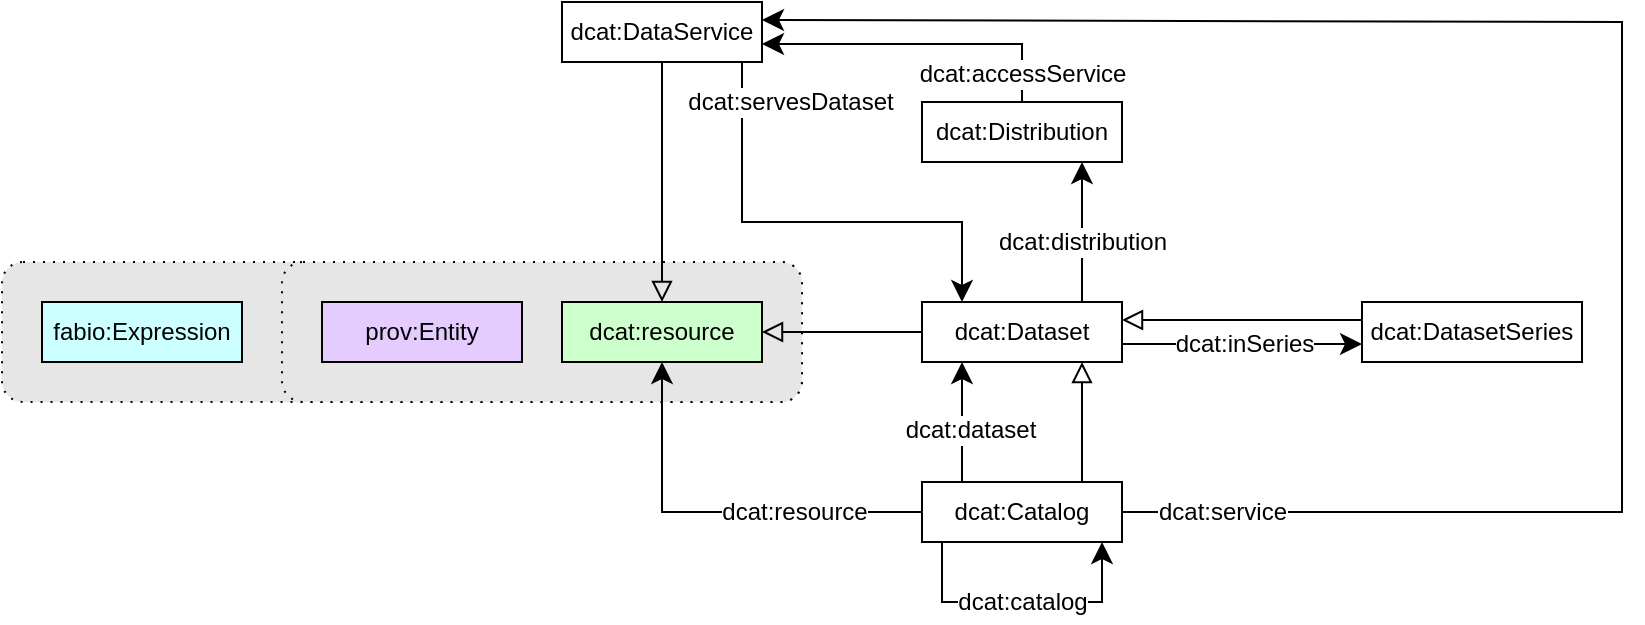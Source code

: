<mxfile version="26.0.9">
  <diagram id="UqGkNwLOmb2u6tNrCc7U" name="overview">
    <mxGraphModel dx="2022" dy="737" grid="1" gridSize="10" guides="1" tooltips="1" connect="1" arrows="1" fold="1" page="1" pageScale="1" pageWidth="827" pageHeight="1169" math="0" shadow="0">
      <root>
        <mxCell id="0" />
        <mxCell id="1" parent="0" />
        <mxCell id="kJNTBaoaUkR1BhxwP52Y-1" value="" style="rounded=1;whiteSpace=wrap;html=1;snapToPoint=1;points=[[0.1,0],[0.2,0],[0.3,0],[0.4,0],[0.5,0],[0.6,0],[0.7,0],[0.8,0],[0.9,0],[0,0.1],[0,0.3],[0,0.5],[0,0.7],[0,0.9],[0.1,1],[0.2,1],[0.3,1],[0.4,1],[0.5,1],[0.6,1],[0.7,1],[0.8,1],[0.9,1],[1,0.1],[1,0.3],[1,0.5],[1,0.7],[1,0.9]];fillColor=#E6E6E6;dashed=1;dashPattern=1 4;" vertex="1" parent="1">
          <mxGeometry x="-260" y="180" width="400" height="70" as="geometry" />
        </mxCell>
        <mxCell id="kJNTBaoaUkR1BhxwP52Y-2" value="" style="rounded=1;whiteSpace=wrap;html=1;snapToPoint=1;points=[[0.1,0],[0.2,0],[0.3,0],[0.4,0],[0.5,0],[0.6,0],[0.7,0],[0.8,0],[0.9,0],[0,0.1],[0,0.3],[0,0.5],[0,0.7],[0,0.9],[0.1,1],[0.2,1],[0.3,1],[0.4,1],[0.5,1],[0.6,1],[0.7,1],[0.8,1],[0.9,1],[1,0.1],[1,0.3],[1,0.5],[1,0.7],[1,0.9]];fillColor=#E6E6E6;dashed=1;dashPattern=1 4;" vertex="1" parent="1">
          <mxGeometry x="-120" y="180" width="260" height="70" as="geometry" />
        </mxCell>
        <mxCell id="kJNTBaoaUkR1BhxwP52Y-3" value="prov:Entity" style="rounded=0;whiteSpace=wrap;html=1;snapToPoint=1;points=[[0.1,0],[0.2,0],[0.3,0],[0.4,0],[0.5,0],[0.6,0],[0.7,0],[0.8,0],[0.9,0],[0,0.1],[0,0.3],[0,0.5],[0,0.7],[0,0.9],[0.1,1],[0.2,1],[0.3,1],[0.4,1],[0.5,1],[0.6,1],[0.7,1],[0.8,1],[0.9,1],[1,0.1],[1,0.3],[1,0.5],[1,0.7],[1,0.9]];fillColor=#E5CCFF;" vertex="1" parent="1">
          <mxGeometry x="-100" y="200" width="100" height="30" as="geometry" />
        </mxCell>
        <mxCell id="kJNTBaoaUkR1BhxwP52Y-4" value="fabio:Expression" style="rounded=0;whiteSpace=wrap;html=1;snapToPoint=1;points=[[0.1,0],[0.2,0],[0.3,0],[0.4,0],[0.5,0],[0.6,0],[0.7,0],[0.8,0],[0.9,0],[0,0.1],[0,0.3],[0,0.5],[0,0.7],[0,0.9],[0.1,1],[0.2,1],[0.3,1],[0.4,1],[0.5,1],[0.6,1],[0.7,1],[0.8,1],[0.9,1],[1,0.1],[1,0.3],[1,0.5],[1,0.7],[1,0.9]];fillColor=#CCFFFF;" vertex="1" parent="1">
          <mxGeometry x="-240" y="200" width="100" height="30" as="geometry" />
        </mxCell>
        <mxCell id="kJNTBaoaUkR1BhxwP52Y-5" value="dcat:resource" style="rounded=0;whiteSpace=wrap;html=1;snapToPoint=1;points=[[0.1,0],[0.2,0],[0.3,0],[0.4,0],[0.5,0],[0.6,0],[0.7,0],[0.8,0],[0.9,0],[0,0.1],[0,0.3],[0,0.5],[0,0.7],[0,0.9],[0.1,1],[0.2,1],[0.3,1],[0.4,1],[0.5,1],[0.6,1],[0.7,1],[0.8,1],[0.9,1],[1,0.1],[1,0.3],[1,0.5],[1,0.7],[1,0.9]];fillColor=#CCFFCC;" vertex="1" parent="1">
          <mxGeometry x="20" y="200" width="100" height="30" as="geometry" />
        </mxCell>
        <mxCell id="kJNTBaoaUkR1BhxwP52Y-6" value="" style="endArrow=block;html=1;fontColor=#000099;exitX=0;exitY=0.5;exitDx=0;exitDy=0;endFill=0;entryX=1;entryY=0.5;entryDx=0;entryDy=0;endSize=8;arcSize=0;rounded=0;" edge="1" parent="1" source="kJNTBaoaUkR1BhxwP52Y-7" target="kJNTBaoaUkR1BhxwP52Y-5">
          <mxGeometry width="50" height="50" relative="1" as="geometry">
            <mxPoint x="-205" y="410" as="sourcePoint" />
            <mxPoint x="70" y="400" as="targetPoint" />
          </mxGeometry>
        </mxCell>
        <mxCell id="kJNTBaoaUkR1BhxwP52Y-7" value="dcat:Dataset" style="rounded=0;whiteSpace=wrap;html=1;snapToPoint=1;points=[[0.1,0],[0.2,0],[0.3,0],[0.4,0],[0.5,0],[0.6,0],[0.7,0],[0.8,0],[0.9,0],[0,0.1],[0,0.3],[0,0.5],[0,0.7],[0,0.9],[0.1,1],[0.2,1],[0.3,1],[0.4,1],[0.5,1],[0.6,1],[0.7,1],[0.8,1],[0.9,1],[1,0.1],[1,0.3],[1,0.5],[1,0.7],[1,0.9]];" vertex="1" parent="1">
          <mxGeometry x="200" y="200" width="100" height="30" as="geometry" />
        </mxCell>
        <mxCell id="kJNTBaoaUkR1BhxwP52Y-8" value="" style="endArrow=block;html=1;fontColor=#000099;exitX=0.8;exitY=0;exitDx=0;exitDy=0;endFill=0;entryX=0.8;entryY=1;entryDx=0;entryDy=0;endSize=8;arcSize=0;rounded=0;" edge="1" parent="1" source="kJNTBaoaUkR1BhxwP52Y-9" target="kJNTBaoaUkR1BhxwP52Y-7">
          <mxGeometry width="50" height="50" relative="1" as="geometry">
            <mxPoint x="-25" y="410" as="sourcePoint" />
            <mxPoint x="250" y="230" as="targetPoint" />
          </mxGeometry>
        </mxCell>
        <mxCell id="kJNTBaoaUkR1BhxwP52Y-9" value="dcat:Catalog" style="rounded=0;whiteSpace=wrap;html=1;snapToPoint=1;points=[[0.1,0],[0.2,0],[0.3,0],[0.4,0],[0.5,0],[0.6,0],[0.7,0],[0.8,0],[0.9,0],[0,0.1],[0,0.3],[0,0.5],[0,0.7],[0,0.9],[0.1,1],[0.2,1],[0.3,1],[0.4,1],[0.5,1],[0.6,1],[0.7,1],[0.8,1],[0.9,1],[1,0.1],[1,0.3],[1,0.5],[1,0.7],[1,0.9]];" vertex="1" parent="1">
          <mxGeometry x="200" y="290" width="100" height="30" as="geometry" />
        </mxCell>
        <mxCell id="kJNTBaoaUkR1BhxwP52Y-10" value="" style="endArrow=block;html=1;fontColor=#000099;exitX=0.5;exitY=1;exitDx=0;exitDy=0;endFill=0;entryX=0.5;entryY=0;entryDx=0;entryDy=0;endSize=8;arcSize=0;rounded=0;" edge="1" parent="1" source="kJNTBaoaUkR1BhxwP52Y-11" target="kJNTBaoaUkR1BhxwP52Y-5">
          <mxGeometry width="50" height="50" relative="1" as="geometry">
            <mxPoint x="55" y="350" as="sourcePoint" />
            <mxPoint x="330" y="170" as="targetPoint" />
          </mxGeometry>
        </mxCell>
        <mxCell id="kJNTBaoaUkR1BhxwP52Y-11" value="dcat:DataService" style="rounded=0;whiteSpace=wrap;html=1;snapToPoint=1;points=[[0.1,0],[0.2,0],[0.3,0],[0.4,0],[0.5,0],[0.6,0],[0.7,0],[0.8,0],[0.9,0],[0,0.1],[0,0.3],[0,0.5],[0,0.7],[0,0.9],[0.1,1],[0.2,1],[0.3,1],[0.4,1],[0.5,1],[0.6,1],[0.7,1],[0.8,1],[0.9,1],[1,0.1],[1,0.3],[1,0.5],[1,0.7],[1,0.9]];" vertex="1" parent="1">
          <mxGeometry x="20" y="50" width="100" height="30" as="geometry" />
        </mxCell>
        <mxCell id="kJNTBaoaUkR1BhxwP52Y-12" value="" style="endArrow=block;html=1;fontColor=#000099;exitX=0;exitY=0.3;exitDx=0;exitDy=0;endFill=0;entryX=1;entryY=0.3;entryDx=0;entryDy=0;endSize=8;arcSize=0;rounded=0;" edge="1" parent="1" source="kJNTBaoaUkR1BhxwP52Y-13" target="kJNTBaoaUkR1BhxwP52Y-7">
          <mxGeometry width="50" height="50" relative="1" as="geometry">
            <mxPoint x="225" y="320" as="sourcePoint" />
            <mxPoint x="500" y="140" as="targetPoint" />
          </mxGeometry>
        </mxCell>
        <mxCell id="kJNTBaoaUkR1BhxwP52Y-13" value="dcat:DatasetSeries" style="rounded=0;whiteSpace=wrap;html=1;snapToPoint=1;points=[[0.1,0],[0.2,0],[0.3,0],[0.4,0],[0.5,0],[0.6,0],[0.7,0],[0.8,0],[0.9,0],[0,0.1],[0,0.3],[0,0.5],[0,0.7],[0,0.9],[0.1,1],[0.2,1],[0.3,1],[0.4,1],[0.5,1],[0.6,1],[0.7,1],[0.8,1],[0.9,1],[1,0.1],[1,0.3],[1,0.5],[1,0.7],[1,0.9]];" vertex="1" parent="1">
          <mxGeometry x="420" y="200" width="110" height="30" as="geometry" />
        </mxCell>
        <mxCell id="kJNTBaoaUkR1BhxwP52Y-14" value="dcat:Distribution" style="rounded=0;whiteSpace=wrap;html=1;snapToPoint=1;points=[[0.1,0],[0.2,0],[0.3,0],[0.4,0],[0.5,0],[0.6,0],[0.7,0],[0.8,0],[0.9,0],[0,0.1],[0,0.3],[0,0.5],[0,0.7],[0,0.9],[0.1,1],[0.2,1],[0.3,1],[0.4,1],[0.5,1],[0.6,1],[0.7,1],[0.8,1],[0.9,1],[1,0.1],[1,0.3],[1,0.5],[1,0.7],[1,0.9]];" vertex="1" parent="1">
          <mxGeometry x="200" y="100" width="100" height="30" as="geometry" />
        </mxCell>
        <mxCell id="kJNTBaoaUkR1BhxwP52Y-15" value="" style="endArrow=classic;html=1;exitX=0.8;exitY=0;exitDx=0;exitDy=0;entryX=0.8;entryY=1;entryDx=0;entryDy=0;endSize=8;arcSize=0;rounded=0;" edge="1" parent="1" source="kJNTBaoaUkR1BhxwP52Y-7" target="kJNTBaoaUkR1BhxwP52Y-14">
          <mxGeometry width="50" height="50" relative="1" as="geometry">
            <mxPoint x="110" y="455" as="sourcePoint" />
            <mxPoint x="202.0" y="558.33" as="targetPoint" />
          </mxGeometry>
        </mxCell>
        <mxCell id="kJNTBaoaUkR1BhxwP52Y-16" value="&lt;div&gt;dcat:distribution&lt;/div&gt;" style="text;html=1;align=center;verticalAlign=middle;resizable=0;points=[];labelBackgroundColor=#ffffff;" vertex="1" connectable="0" parent="kJNTBaoaUkR1BhxwP52Y-15">
          <mxGeometry x="-0.127" relative="1" as="geometry">
            <mxPoint as="offset" />
          </mxGeometry>
        </mxCell>
        <mxCell id="kJNTBaoaUkR1BhxwP52Y-17" value="" style="endArrow=classic;html=1;exitX=0.5;exitY=0;exitDx=0;exitDy=0;entryX=1;entryY=0.7;entryDx=0;entryDy=0;endSize=8;arcSize=0;rounded=0;" edge="1" parent="1" source="kJNTBaoaUkR1BhxwP52Y-14" target="kJNTBaoaUkR1BhxwP52Y-11">
          <mxGeometry width="50" height="50" relative="1" as="geometry">
            <mxPoint x="120" y="330" as="sourcePoint" />
            <mxPoint x="290" y="465" as="targetPoint" />
            <Array as="points">
              <mxPoint x="250" y="71" />
            </Array>
          </mxGeometry>
        </mxCell>
        <mxCell id="kJNTBaoaUkR1BhxwP52Y-18" value="&lt;div&gt;dcat:accessService&lt;/div&gt;" style="text;html=1;align=center;verticalAlign=middle;resizable=0;points=[];labelBackgroundColor=#ffffff;" vertex="1" connectable="0" parent="kJNTBaoaUkR1BhxwP52Y-17">
          <mxGeometry x="-0.127" relative="1" as="geometry">
            <mxPoint x="40" y="15" as="offset" />
          </mxGeometry>
        </mxCell>
        <mxCell id="kJNTBaoaUkR1BhxwP52Y-19" value="" style="endArrow=classic;html=1;exitX=0.9;exitY=1;exitDx=0;exitDy=0;entryX=0.2;entryY=0;entryDx=0;entryDy=0;endSize=8;arcSize=0;rounded=0;" edge="1" parent="1" source="kJNTBaoaUkR1BhxwP52Y-11" target="kJNTBaoaUkR1BhxwP52Y-7">
          <mxGeometry width="50" height="50" relative="1" as="geometry">
            <mxPoint x="120" y="330" as="sourcePoint" />
            <mxPoint x="290" y="465" as="targetPoint" />
            <Array as="points">
              <mxPoint x="110" y="160" />
              <mxPoint x="160" y="160" />
              <mxPoint x="220" y="160" />
            </Array>
          </mxGeometry>
        </mxCell>
        <mxCell id="kJNTBaoaUkR1BhxwP52Y-20" value="&lt;div&gt;dcat:servesDataset&lt;/div&gt;" style="text;html=1;align=center;verticalAlign=middle;resizable=0;points=[];labelBackgroundColor=#ffffff;" vertex="1" connectable="0" parent="kJNTBaoaUkR1BhxwP52Y-19">
          <mxGeometry x="-0.127" relative="1" as="geometry">
            <mxPoint x="3" y="-60" as="offset" />
          </mxGeometry>
        </mxCell>
        <mxCell id="kJNTBaoaUkR1BhxwP52Y-21" value="" style="endArrow=classic;html=1;exitX=1;exitY=0.7;exitDx=0;exitDy=0;entryX=0;entryY=0.7;entryDx=0;entryDy=0;endSize=8;arcSize=0;rounded=0;" edge="1" parent="1" source="kJNTBaoaUkR1BhxwP52Y-7" target="kJNTBaoaUkR1BhxwP52Y-13">
          <mxGeometry width="50" height="50" relative="1" as="geometry">
            <mxPoint x="300" y="250" as="sourcePoint" />
            <mxPoint x="470" y="385" as="targetPoint" />
          </mxGeometry>
        </mxCell>
        <mxCell id="kJNTBaoaUkR1BhxwP52Y-22" value="&lt;div&gt;dcat:inSeries&lt;/div&gt;" style="text;html=1;align=center;verticalAlign=middle;resizable=0;points=[];labelBackgroundColor=#ffffff;" vertex="1" connectable="0" parent="kJNTBaoaUkR1BhxwP52Y-21">
          <mxGeometry x="-0.127" relative="1" as="geometry">
            <mxPoint x="8" as="offset" />
          </mxGeometry>
        </mxCell>
        <mxCell id="kJNTBaoaUkR1BhxwP52Y-23" value="" style="endArrow=classic;html=1;exitX=0.2;exitY=0;exitDx=0;exitDy=0;entryX=0.2;entryY=1;entryDx=0;entryDy=0;endSize=8;arcSize=0;rounded=0;" edge="1" parent="1" source="kJNTBaoaUkR1BhxwP52Y-9" target="kJNTBaoaUkR1BhxwP52Y-7">
          <mxGeometry width="50" height="50" relative="1" as="geometry">
            <mxPoint x="320" y="260" as="sourcePoint" />
            <mxPoint x="490" y="395" as="targetPoint" />
          </mxGeometry>
        </mxCell>
        <mxCell id="kJNTBaoaUkR1BhxwP52Y-24" value="&lt;div&gt;dcat:dataset&lt;/div&gt;" style="text;html=1;align=center;verticalAlign=middle;resizable=0;points=[];labelBackgroundColor=#ffffff;" vertex="1" connectable="0" parent="kJNTBaoaUkR1BhxwP52Y-23">
          <mxGeometry x="-0.127" relative="1" as="geometry">
            <mxPoint x="4.17" as="offset" />
          </mxGeometry>
        </mxCell>
        <mxCell id="kJNTBaoaUkR1BhxwP52Y-25" value="" style="endArrow=classic;html=1;exitX=0.1;exitY=1;exitDx=0;exitDy=0;entryX=0.9;entryY=1;entryDx=0;entryDy=0;endSize=8;arcSize=0;rounded=0;" edge="1" parent="1" source="kJNTBaoaUkR1BhxwP52Y-9" target="kJNTBaoaUkR1BhxwP52Y-9">
          <mxGeometry width="50" height="50" relative="1" as="geometry">
            <mxPoint x="330" y="270" as="sourcePoint" />
            <mxPoint x="500" y="405" as="targetPoint" />
            <Array as="points">
              <mxPoint x="210" y="350" />
              <mxPoint x="290" y="350" />
            </Array>
          </mxGeometry>
        </mxCell>
        <mxCell id="kJNTBaoaUkR1BhxwP52Y-26" value="&lt;div&gt;dcat:catalog&lt;/div&gt;" style="text;html=1;align=center;verticalAlign=middle;resizable=0;points=[];labelBackgroundColor=#ffffff;" vertex="1" connectable="0" parent="kJNTBaoaUkR1BhxwP52Y-25">
          <mxGeometry x="-0.127" relative="1" as="geometry">
            <mxPoint x="9" as="offset" />
          </mxGeometry>
        </mxCell>
        <mxCell id="kJNTBaoaUkR1BhxwP52Y-27" value="" style="endArrow=classic;html=1;exitX=1;exitY=0.5;exitDx=0;exitDy=0;endSize=8;arcSize=0;rounded=0;entryX=1;entryY=0.3;entryDx=0;entryDy=0;" edge="1" parent="1" source="kJNTBaoaUkR1BhxwP52Y-9" target="kJNTBaoaUkR1BhxwP52Y-11">
          <mxGeometry width="50" height="50" relative="1" as="geometry">
            <mxPoint x="390" y="465" as="sourcePoint" />
            <mxPoint x="590" y="390" as="targetPoint" />
            <Array as="points">
              <mxPoint x="550" y="305" />
              <mxPoint x="550" y="60" />
            </Array>
          </mxGeometry>
        </mxCell>
        <mxCell id="kJNTBaoaUkR1BhxwP52Y-28" value="&lt;div&gt;dcat:service&lt;/div&gt;" style="text;html=1;align=center;verticalAlign=middle;resizable=0;points=[];labelBackgroundColor=#ffffff;" vertex="1" connectable="0" parent="kJNTBaoaUkR1BhxwP52Y-27">
          <mxGeometry x="-0.127" relative="1" as="geometry">
            <mxPoint x="-200" y="154" as="offset" />
          </mxGeometry>
        </mxCell>
        <mxCell id="kJNTBaoaUkR1BhxwP52Y-29" value="" style="endArrow=classic;html=1;exitX=0;exitY=0.5;exitDx=0;exitDy=0;entryX=0.5;entryY=1;entryDx=0;entryDy=0;endSize=8;arcSize=0;rounded=0;" edge="1" parent="1" source="kJNTBaoaUkR1BhxwP52Y-9" target="kJNTBaoaUkR1BhxwP52Y-5">
          <mxGeometry width="50" height="50" relative="1" as="geometry">
            <mxPoint x="-265" y="650" as="sourcePoint" />
            <mxPoint x="-265" y="410" as="targetPoint" />
            <Array as="points">
              <mxPoint x="70" y="305" />
            </Array>
          </mxGeometry>
        </mxCell>
        <mxCell id="kJNTBaoaUkR1BhxwP52Y-30" value="&lt;div&gt;dcat:resource&lt;/div&gt;" style="text;html=1;align=center;verticalAlign=middle;resizable=0;points=[];labelBackgroundColor=#ffffff;" vertex="1" connectable="0" parent="kJNTBaoaUkR1BhxwP52Y-29">
          <mxGeometry x="-0.127" relative="1" as="geometry">
            <mxPoint x="25" as="offset" />
          </mxGeometry>
        </mxCell>
      </root>
    </mxGraphModel>
  </diagram>
</mxfile>

